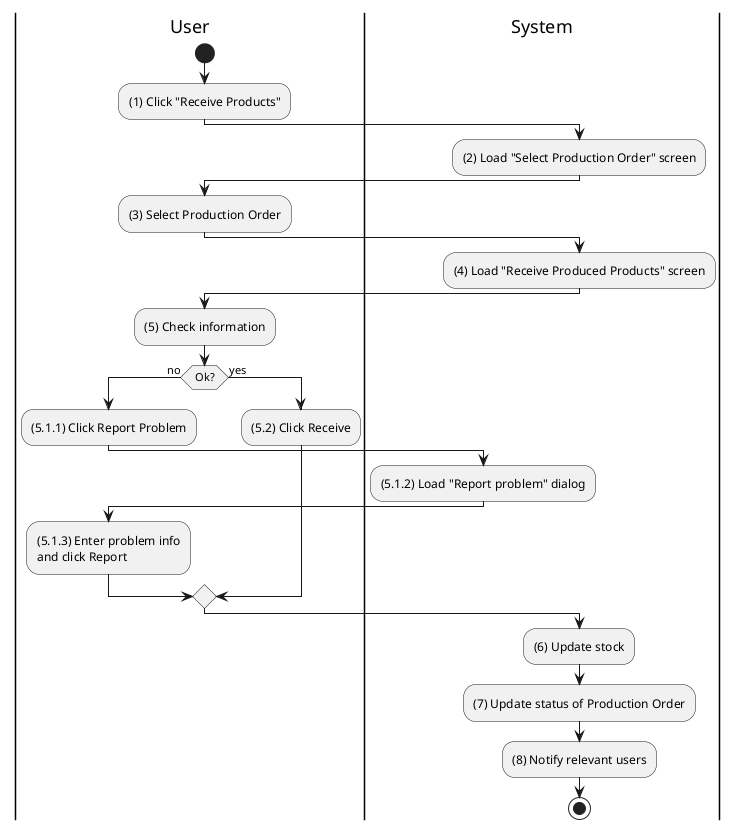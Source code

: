 @startuml inventory-product-receive
|u|User
|s|System

|u|
start
:(1) Click "Receive Products";

|s|
:(2) Load "Select Production Order" screen;

|u|
:(3) Select Production Order;

|s|
:(4) Load "Receive Produced Products" screen;

|u|
:(5) Check information;

if (Ok?) then (no)
    |u|
    :(5.1.1) Click Report Problem;

    |s|
    :(5.1.2) Load "Report problem" dialog;

    |u|
    :(5.1.3) Enter problem info\nand click Report;
else (yes)
    |u|
    :(5.2) Click Receive;
endif

|s|
:(6) Update stock;
:(7) Update status of Production Order;
:(8) Notify relevant users;
stop
@enduml